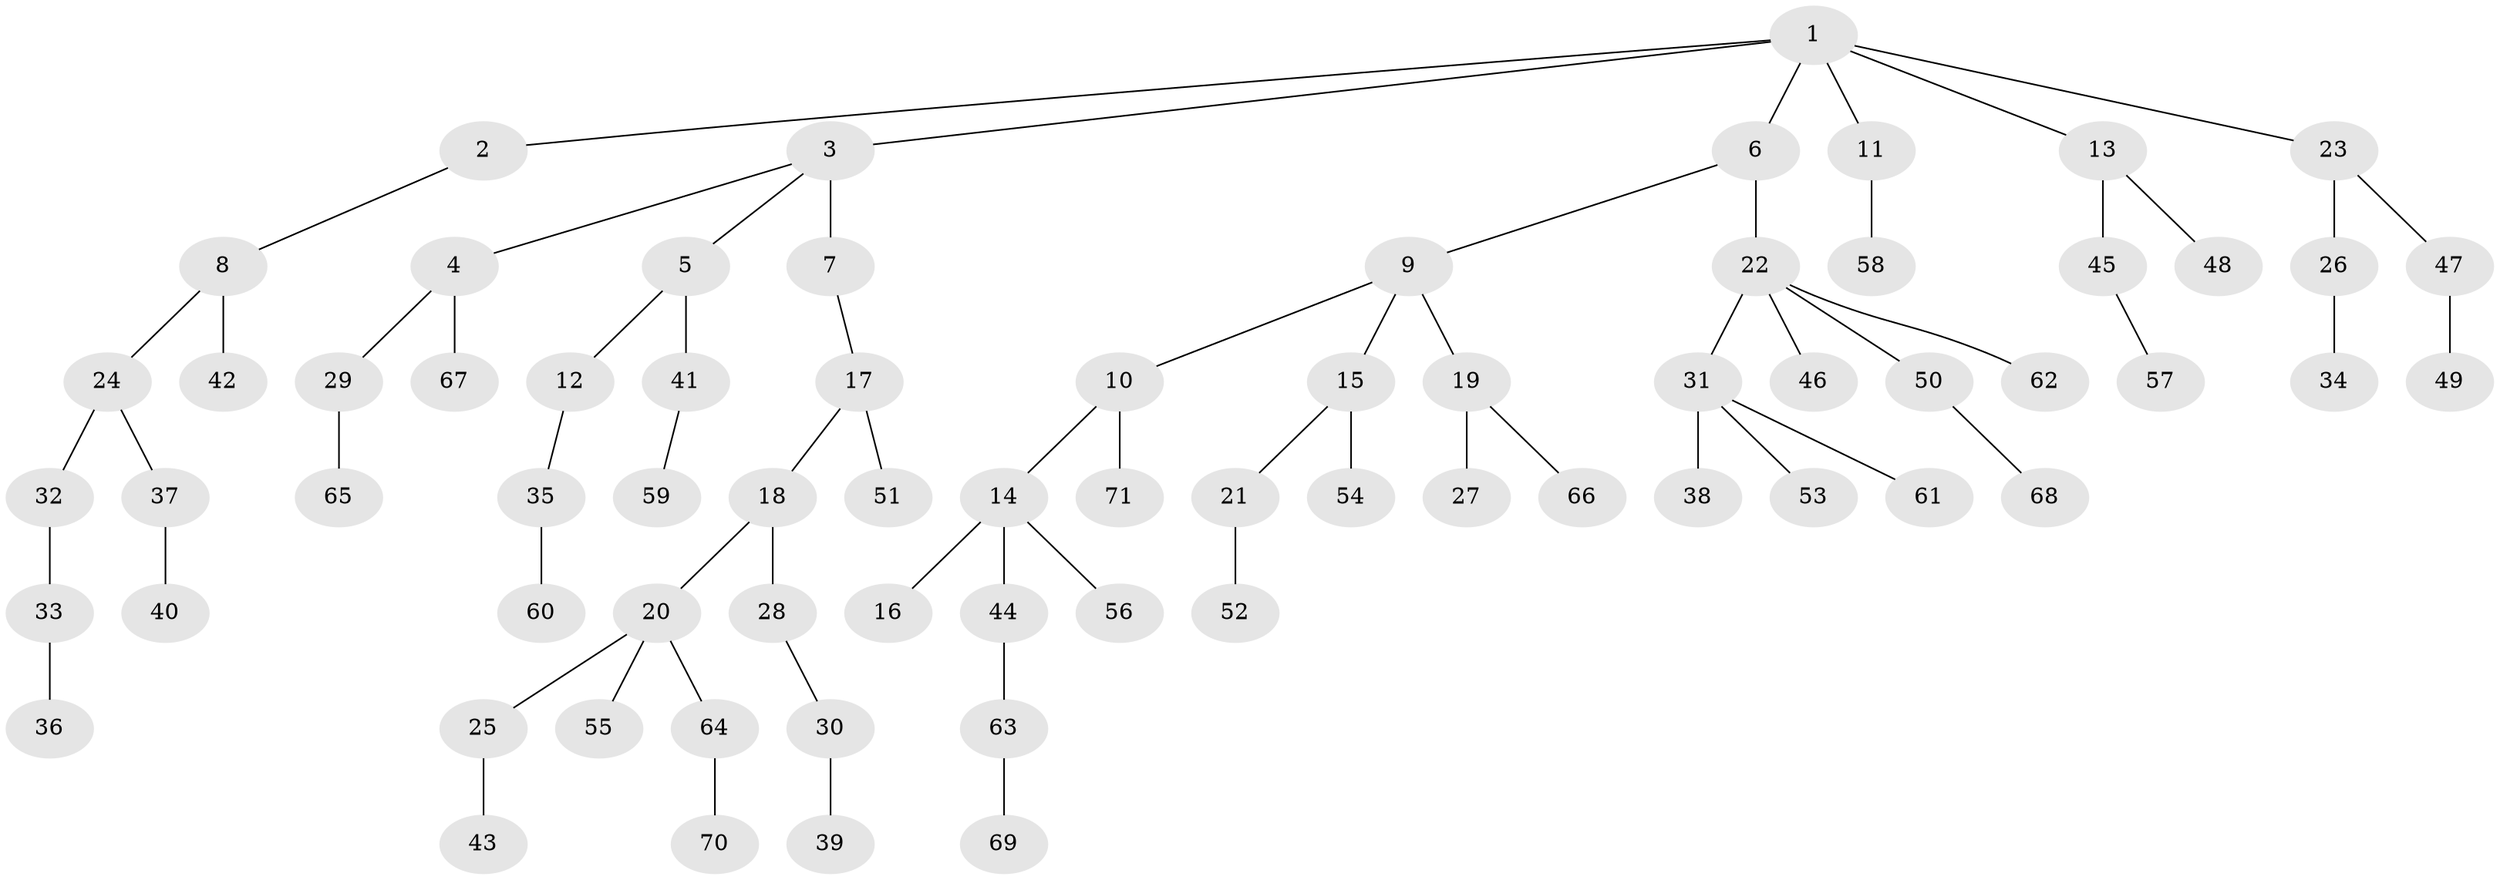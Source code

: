 // original degree distribution, {5: 0.014184397163120567, 3: 0.11347517730496454, 1: 0.475177304964539, 6: 0.014184397163120567, 4: 0.10638297872340426, 2: 0.2695035460992908, 7: 0.0070921985815602835}
// Generated by graph-tools (version 1.1) at 2025/36/03/09/25 02:36:55]
// undirected, 71 vertices, 70 edges
graph export_dot {
graph [start="1"]
  node [color=gray90,style=filled];
  1;
  2;
  3;
  4;
  5;
  6;
  7;
  8;
  9;
  10;
  11;
  12;
  13;
  14;
  15;
  16;
  17;
  18;
  19;
  20;
  21;
  22;
  23;
  24;
  25;
  26;
  27;
  28;
  29;
  30;
  31;
  32;
  33;
  34;
  35;
  36;
  37;
  38;
  39;
  40;
  41;
  42;
  43;
  44;
  45;
  46;
  47;
  48;
  49;
  50;
  51;
  52;
  53;
  54;
  55;
  56;
  57;
  58;
  59;
  60;
  61;
  62;
  63;
  64;
  65;
  66;
  67;
  68;
  69;
  70;
  71;
  1 -- 2 [weight=1.0];
  1 -- 3 [weight=1.0];
  1 -- 6 [weight=1.0];
  1 -- 11 [weight=1.0];
  1 -- 13 [weight=1.0];
  1 -- 23 [weight=1.0];
  2 -- 8 [weight=1.0];
  3 -- 4 [weight=1.0];
  3 -- 5 [weight=1.0];
  3 -- 7 [weight=2.0];
  4 -- 29 [weight=1.0];
  4 -- 67 [weight=1.0];
  5 -- 12 [weight=1.0];
  5 -- 41 [weight=1.0];
  6 -- 9 [weight=1.0];
  6 -- 22 [weight=1.0];
  7 -- 17 [weight=1.0];
  8 -- 24 [weight=1.0];
  8 -- 42 [weight=1.0];
  9 -- 10 [weight=1.0];
  9 -- 15 [weight=1.0];
  9 -- 19 [weight=1.0];
  10 -- 14 [weight=1.0];
  10 -- 71 [weight=1.0];
  11 -- 58 [weight=2.0];
  12 -- 35 [weight=1.0];
  13 -- 45 [weight=1.0];
  13 -- 48 [weight=1.0];
  14 -- 16 [weight=1.0];
  14 -- 44 [weight=1.0];
  14 -- 56 [weight=1.0];
  15 -- 21 [weight=1.0];
  15 -- 54 [weight=1.0];
  17 -- 18 [weight=1.0];
  17 -- 51 [weight=2.0];
  18 -- 20 [weight=1.0];
  18 -- 28 [weight=2.0];
  19 -- 27 [weight=1.0];
  19 -- 66 [weight=1.0];
  20 -- 25 [weight=1.0];
  20 -- 55 [weight=1.0];
  20 -- 64 [weight=1.0];
  21 -- 52 [weight=1.0];
  22 -- 31 [weight=2.0];
  22 -- 46 [weight=1.0];
  22 -- 50 [weight=1.0];
  22 -- 62 [weight=1.0];
  23 -- 26 [weight=1.0];
  23 -- 47 [weight=1.0];
  24 -- 32 [weight=1.0];
  24 -- 37 [weight=1.0];
  25 -- 43 [weight=3.0];
  26 -- 34 [weight=3.0];
  28 -- 30 [weight=1.0];
  29 -- 65 [weight=1.0];
  30 -- 39 [weight=1.0];
  31 -- 38 [weight=1.0];
  31 -- 53 [weight=1.0];
  31 -- 61 [weight=1.0];
  32 -- 33 [weight=1.0];
  33 -- 36 [weight=1.0];
  35 -- 60 [weight=1.0];
  37 -- 40 [weight=1.0];
  41 -- 59 [weight=2.0];
  44 -- 63 [weight=1.0];
  45 -- 57 [weight=2.0];
  47 -- 49 [weight=1.0];
  50 -- 68 [weight=1.0];
  63 -- 69 [weight=1.0];
  64 -- 70 [weight=1.0];
}
